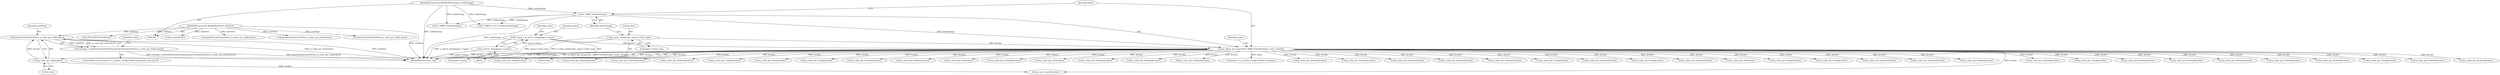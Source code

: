 digraph "0_Chrome_5a2de6455f565783c73e53eae2c8b953e7d48520@pointer" {
"1000219" [label="(Call,pixelsFromSize(webView, g_value_get_int(&value)))"];
"1000103" [label="(MethodParameterIn,WebKitWebView* webView)"];
"1000221" [label="(Call,g_value_get_int(&value))"];
"1000125" [label="(Call,g_object_get_property(G_OBJECT(webSettings), name, &value))"];
"1000126" [label="(Call,G_OBJECT(webSettings))"];
"1000101" [label="(MethodParameterIn,WebKitWebSettings* webSettings)"];
"1000110" [label="(Call,* name = g_intern_string(pspec->name))"];
"1000112" [label="(Call,g_intern_string(pspec->name))"];
"1000119" [label="(Call,g_value_init(&value, pspec->value_type))"];
"1000218" [label="(Call,settings->setDefaultFixedFontSize(pixelsFromSize(webView, g_value_get_int(&value))))"];
"1000209" [label="(Call,g_value_get_int(&value))"];
"1000560" [label="(Call,G_OBJECT(webSettings))"];
"1000255" [label="(Call,GTK_WIDGET(webView))"];
"1000133" [label="(Identifier,name)"];
"1000576" [label="(Call,g_value_get_string(&value))"];
"1000177" [label="(Call,g_value_get_string(&value))"];
"1000438" [label="(Call,g_value_get_boolean(&value))"];
"1000388" [label="(Call,g_value_get_boolean(&value))"];
"1000378" [label="(Call,g_value_get_boolean(&value))"];
"1000599" [label="(Call,g_value_unset(&value))"];
"1000275" [label="(Call,g_value_get_boolean(&value))"];
"1000128" [label="(Identifier,name)"];
"1000137" [label="(Call,g_value_get_string(&value))"];
"1000265" [label="(Call,g_value_get_boolean(&value))"];
"1000285" [label="(Call,g_value_get_boolean(&value))"];
"1000220" [label="(Identifier,webView)"];
"1000218" [label="(Call,settings->setDefaultFixedFontSize(pixelsFromSize(webView, g_value_get_int(&value))))"];
"1000480" [label="(Call,g_value_get_boolean(&value))"];
"1000367" [label="(Call,g_value_get_boolean(&value))"];
"1000118" [label="(Identifier,value)"];
"1000295" [label="(Call,g_value_get_boolean(&value))"];
"1000125" [label="(Call,g_object_get_property(G_OBJECT(webSettings), name, &value))"];
"1000119" [label="(Call,g_value_init(&value, pspec->value_type))"];
"1000337" [label="(Call,g_value_get_string(&value))"];
"1000503" [label="(Call,core(webView))"];
"1000357" [label="(Call,g_value_get_boolean(&value))"];
"1000508" [label="(Call,g_value_get_boolean(&value))"];
"1000110" [label="(Call,* name = g_intern_string(pspec->name))"];
"1000120" [label="(Call,&value)"];
"1000219" [label="(Call,pixelsFromSize(webView, g_value_get_int(&value)))"];
"1000187" [label="(Call,g_value_get_string(&value))"];
"1000129" [label="(Call,&value)"];
"1000315" [label="(Call,g_value_get_boolean(&value))"];
"1000408" [label="(Call,g_value_get_boolean(&value))"];
"1000418" [label="(Call,g_value_get_boolean(&value))"];
"1000157" [label="(Call,g_value_get_string(&value))"];
"1000460" [label="(Call,g_value_get_enum(&value))"];
"1000197" [label="(Call,g_value_get_string(&value))"];
"1000126" [label="(Call,G_OBJECT(webSettings))"];
"1000127" [label="(Identifier,webSettings)"];
"1000601" [label="(Identifier,value)"];
"1000428" [label="(Call,g_value_get_boolean(&value))"];
"1000548" [label="(Call,g_value_get_boolean(&value))"];
"1000233" [label="(Call,g_value_get_int(&value))"];
"1000593" [label="(Call,G_OBJECT_GET_CLASS(webSettings))"];
"1000213" [label="(ControlStructure,if (name == g_intern_string(\"default-monospace-font-size\")))"];
"1000103" [label="(MethodParameterIn,WebKitWebView* webView)"];
"1000528" [label="(Call,g_value_get_boolean(&value))"];
"1000112" [label="(Call,g_intern_string(pspec->name))"];
"1000111" [label="(Identifier,name)"];
"1000221" [label="(Call,g_value_get_int(&value))"];
"1000231" [label="(Call,pixelsFromSize(webView, g_value_get_int(&value)))"];
"1000245" [label="(Call,g_value_get_int(&value))"];
"1000490" [label="(Call,g_value_get_boolean(&value))"];
"1000101" [label="(MethodParameterIn,WebKitWebSettings* webSettings)"];
"1000518" [label="(Call,g_value_get_boolean(&value))"];
"1000113" [label="(Call,pspec->name)"];
"1000538" [label="(Call,g_value_get_boolean(&value))"];
"1000243" [label="(Call,pixelsFromSize(webView, g_value_get_int(&value)))"];
"1000132" [label="(Call,name == g_intern_string(\"default-encoding\"))"];
"1000325" [label="(Call,g_value_get_boolean(&value))"];
"1000122" [label="(Call,pspec->value_type)"];
"1000398" [label="(Call,g_value_get_boolean(&value))"];
"1000448" [label="(Call,g_value_get_boolean(&value))"];
"1000305" [label="(Call,g_value_get_boolean(&value))"];
"1000470" [label="(Call,g_value_get_boolean(&value))"];
"1000147" [label="(Call,g_value_get_string(&value))"];
"1000602" [label="(MethodReturn,static void)"];
"1000586" [label="(Call,g_value_get_boolean(&value))"];
"1000222" [label="(Call,&value)"];
"1000167" [label="(Call,g_value_get_string(&value))"];
"1000104" [label="(Block,)"];
"1000207" [label="(Call,pixelsFromSize(webView, g_value_get_int(&value)))"];
"1000347" [label="(Call,g_value_get_boolean(&value))"];
"1000219" -> "1000218"  [label="AST: "];
"1000219" -> "1000221"  [label="CFG: "];
"1000220" -> "1000219"  [label="AST: "];
"1000221" -> "1000219"  [label="AST: "];
"1000218" -> "1000219"  [label="CFG: "];
"1000219" -> "1000602"  [label="DDG: g_value_get_int(&value)"];
"1000219" -> "1000602"  [label="DDG: webView"];
"1000219" -> "1000218"  [label="DDG: webView"];
"1000219" -> "1000218"  [label="DDG: g_value_get_int(&value)"];
"1000103" -> "1000219"  [label="DDG: webView"];
"1000221" -> "1000219"  [label="DDG: &value"];
"1000103" -> "1000100"  [label="AST: "];
"1000103" -> "1000602"  [label="DDG: webView"];
"1000103" -> "1000207"  [label="DDG: webView"];
"1000103" -> "1000231"  [label="DDG: webView"];
"1000103" -> "1000243"  [label="DDG: webView"];
"1000103" -> "1000255"  [label="DDG: webView"];
"1000103" -> "1000503"  [label="DDG: webView"];
"1000221" -> "1000222"  [label="CFG: "];
"1000222" -> "1000221"  [label="AST: "];
"1000125" -> "1000221"  [label="DDG: &value"];
"1000221" -> "1000599"  [label="DDG: &value"];
"1000125" -> "1000104"  [label="AST: "];
"1000125" -> "1000129"  [label="CFG: "];
"1000126" -> "1000125"  [label="AST: "];
"1000128" -> "1000125"  [label="AST: "];
"1000129" -> "1000125"  [label="AST: "];
"1000133" -> "1000125"  [label="CFG: "];
"1000125" -> "1000602"  [label="DDG: G_OBJECT(webSettings)"];
"1000125" -> "1000602"  [label="DDG: g_object_get_property(G_OBJECT(webSettings), name, &value)"];
"1000126" -> "1000125"  [label="DDG: webSettings"];
"1000110" -> "1000125"  [label="DDG: name"];
"1000119" -> "1000125"  [label="DDG: &value"];
"1000125" -> "1000132"  [label="DDG: name"];
"1000125" -> "1000137"  [label="DDG: &value"];
"1000125" -> "1000147"  [label="DDG: &value"];
"1000125" -> "1000157"  [label="DDG: &value"];
"1000125" -> "1000167"  [label="DDG: &value"];
"1000125" -> "1000177"  [label="DDG: &value"];
"1000125" -> "1000187"  [label="DDG: &value"];
"1000125" -> "1000197"  [label="DDG: &value"];
"1000125" -> "1000209"  [label="DDG: &value"];
"1000125" -> "1000233"  [label="DDG: &value"];
"1000125" -> "1000245"  [label="DDG: &value"];
"1000125" -> "1000265"  [label="DDG: &value"];
"1000125" -> "1000275"  [label="DDG: &value"];
"1000125" -> "1000285"  [label="DDG: &value"];
"1000125" -> "1000295"  [label="DDG: &value"];
"1000125" -> "1000305"  [label="DDG: &value"];
"1000125" -> "1000315"  [label="DDG: &value"];
"1000125" -> "1000325"  [label="DDG: &value"];
"1000125" -> "1000337"  [label="DDG: &value"];
"1000125" -> "1000347"  [label="DDG: &value"];
"1000125" -> "1000357"  [label="DDG: &value"];
"1000125" -> "1000367"  [label="DDG: &value"];
"1000125" -> "1000378"  [label="DDG: &value"];
"1000125" -> "1000388"  [label="DDG: &value"];
"1000125" -> "1000398"  [label="DDG: &value"];
"1000125" -> "1000408"  [label="DDG: &value"];
"1000125" -> "1000418"  [label="DDG: &value"];
"1000125" -> "1000428"  [label="DDG: &value"];
"1000125" -> "1000438"  [label="DDG: &value"];
"1000125" -> "1000448"  [label="DDG: &value"];
"1000125" -> "1000460"  [label="DDG: &value"];
"1000125" -> "1000470"  [label="DDG: &value"];
"1000125" -> "1000480"  [label="DDG: &value"];
"1000125" -> "1000490"  [label="DDG: &value"];
"1000125" -> "1000508"  [label="DDG: &value"];
"1000125" -> "1000518"  [label="DDG: &value"];
"1000125" -> "1000528"  [label="DDG: &value"];
"1000125" -> "1000538"  [label="DDG: &value"];
"1000125" -> "1000548"  [label="DDG: &value"];
"1000125" -> "1000576"  [label="DDG: &value"];
"1000125" -> "1000586"  [label="DDG: &value"];
"1000125" -> "1000599"  [label="DDG: &value"];
"1000126" -> "1000127"  [label="CFG: "];
"1000127" -> "1000126"  [label="AST: "];
"1000128" -> "1000126"  [label="CFG: "];
"1000126" -> "1000602"  [label="DDG: webSettings"];
"1000101" -> "1000126"  [label="DDG: webSettings"];
"1000126" -> "1000560"  [label="DDG: webSettings"];
"1000126" -> "1000593"  [label="DDG: webSettings"];
"1000101" -> "1000100"  [label="AST: "];
"1000101" -> "1000602"  [label="DDG: webSettings"];
"1000101" -> "1000560"  [label="DDG: webSettings"];
"1000101" -> "1000593"  [label="DDG: webSettings"];
"1000110" -> "1000104"  [label="AST: "];
"1000110" -> "1000112"  [label="CFG: "];
"1000111" -> "1000110"  [label="AST: "];
"1000112" -> "1000110"  [label="AST: "];
"1000118" -> "1000110"  [label="CFG: "];
"1000110" -> "1000602"  [label="DDG: g_intern_string(pspec->name)"];
"1000112" -> "1000110"  [label="DDG: pspec->name"];
"1000112" -> "1000113"  [label="CFG: "];
"1000113" -> "1000112"  [label="AST: "];
"1000112" -> "1000602"  [label="DDG: pspec->name"];
"1000119" -> "1000104"  [label="AST: "];
"1000119" -> "1000122"  [label="CFG: "];
"1000120" -> "1000119"  [label="AST: "];
"1000122" -> "1000119"  [label="AST: "];
"1000127" -> "1000119"  [label="CFG: "];
"1000119" -> "1000602"  [label="DDG: pspec->value_type"];
"1000119" -> "1000602"  [label="DDG: g_value_init(&value, pspec->value_type)"];
"1000218" -> "1000213"  [label="AST: "];
"1000601" -> "1000218"  [label="CFG: "];
"1000218" -> "1000602"  [label="DDG: pixelsFromSize(webView, g_value_get_int(&value))"];
"1000218" -> "1000602"  [label="DDG: settings->setDefaultFixedFontSize(pixelsFromSize(webView, g_value_get_int(&value)))"];
}
